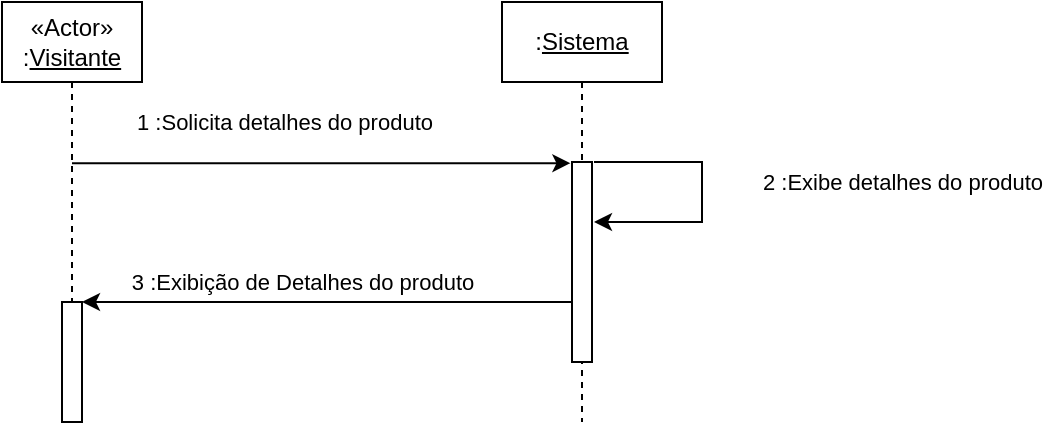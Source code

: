 <mxfile version="20.0.3" type="github">
  <diagram id="eE_6ue5iaBIaWCySbK9c" name="Page-1">
    <mxGraphModel dx="868" dy="481" grid="1" gridSize="10" guides="1" tooltips="1" connect="1" arrows="1" fold="1" page="1" pageScale="1" pageWidth="1169" pageHeight="827" math="0" shadow="0">
      <root>
        <mxCell id="0" />
        <mxCell id="1" parent="0" />
        <mxCell id="sFC9SjDeFBoFBHvGQgBR-1" value="&lt;div&gt;1 :Solicita detalhes do produto&lt;br&gt;&lt;/div&gt;" style="edgeStyle=orthogonalEdgeStyle;rounded=0;orthogonalLoop=1;jettySize=auto;html=1;entryX=-0.08;entryY=0.006;entryDx=0;entryDy=0;entryPerimeter=0;" parent="1" source="sFC9SjDeFBoFBHvGQgBR-2" target="sFC9SjDeFBoFBHvGQgBR-6" edge="1">
          <mxGeometry x="-0.154" y="21" relative="1" as="geometry">
            <Array as="points">
              <mxPoint x="330" y="150" />
            </Array>
            <mxPoint as="offset" />
          </mxGeometry>
        </mxCell>
        <mxCell id="sFC9SjDeFBoFBHvGQgBR-2" value="&lt;div&gt;«Actor»&lt;/div&gt;&lt;div&gt;:&lt;u&gt;Visitante&lt;/u&gt;&lt;/div&gt;" style="shape=umlLifeline;perimeter=lifelinePerimeter;whiteSpace=wrap;html=1;container=1;collapsible=0;recursiveResize=0;outlineConnect=0;" parent="1" vertex="1">
          <mxGeometry x="200" y="70" width="70" height="210" as="geometry" />
        </mxCell>
        <mxCell id="sFC9SjDeFBoFBHvGQgBR-3" value="" style="html=1;points=[];perimeter=orthogonalPerimeter;" parent="sFC9SjDeFBoFBHvGQgBR-2" vertex="1">
          <mxGeometry x="30" y="150" width="10" height="60" as="geometry" />
        </mxCell>
        <mxCell id="sFC9SjDeFBoFBHvGQgBR-4" value="3 :Exibição de Detalhes do produto" style="edgeStyle=orthogonalEdgeStyle;rounded=0;orthogonalLoop=1;jettySize=auto;html=1;" parent="1" source="sFC9SjDeFBoFBHvGQgBR-5" edge="1">
          <mxGeometry x="0.118" y="-10" relative="1" as="geometry">
            <mxPoint x="240" y="220" as="targetPoint" />
            <Array as="points">
              <mxPoint x="240" y="220" />
            </Array>
            <mxPoint as="offset" />
          </mxGeometry>
        </mxCell>
        <mxCell id="sFC9SjDeFBoFBHvGQgBR-5" value=":&lt;u&gt;Sistema&lt;/u&gt;" style="shape=umlLifeline;perimeter=lifelinePerimeter;whiteSpace=wrap;html=1;container=1;collapsible=0;recursiveResize=0;outlineConnect=0;" parent="1" vertex="1">
          <mxGeometry x="450" y="70" width="80" height="210" as="geometry" />
        </mxCell>
        <mxCell id="sFC9SjDeFBoFBHvGQgBR-6" value="" style="html=1;points=[];perimeter=orthogonalPerimeter;" parent="sFC9SjDeFBoFBHvGQgBR-5" vertex="1">
          <mxGeometry x="35" y="80" width="10" height="100" as="geometry" />
        </mxCell>
        <mxCell id="sFC9SjDeFBoFBHvGQgBR-8" value="&lt;div&gt;2 :Exibe detalhes do produto&lt;br&gt;&lt;/div&gt;" style="edgeStyle=orthogonalEdgeStyle;rounded=0;orthogonalLoop=1;jettySize=auto;html=1;" parent="1" edge="1">
          <mxGeometry x="-0.072" y="100" relative="1" as="geometry">
            <mxPoint x="496" y="150" as="sourcePoint" />
            <mxPoint x="496" y="180" as="targetPoint" />
            <Array as="points">
              <mxPoint x="496" y="150" />
              <mxPoint x="550" y="150" />
              <mxPoint x="550" y="180" />
            </Array>
            <mxPoint as="offset" />
          </mxGeometry>
        </mxCell>
      </root>
    </mxGraphModel>
  </diagram>
</mxfile>
